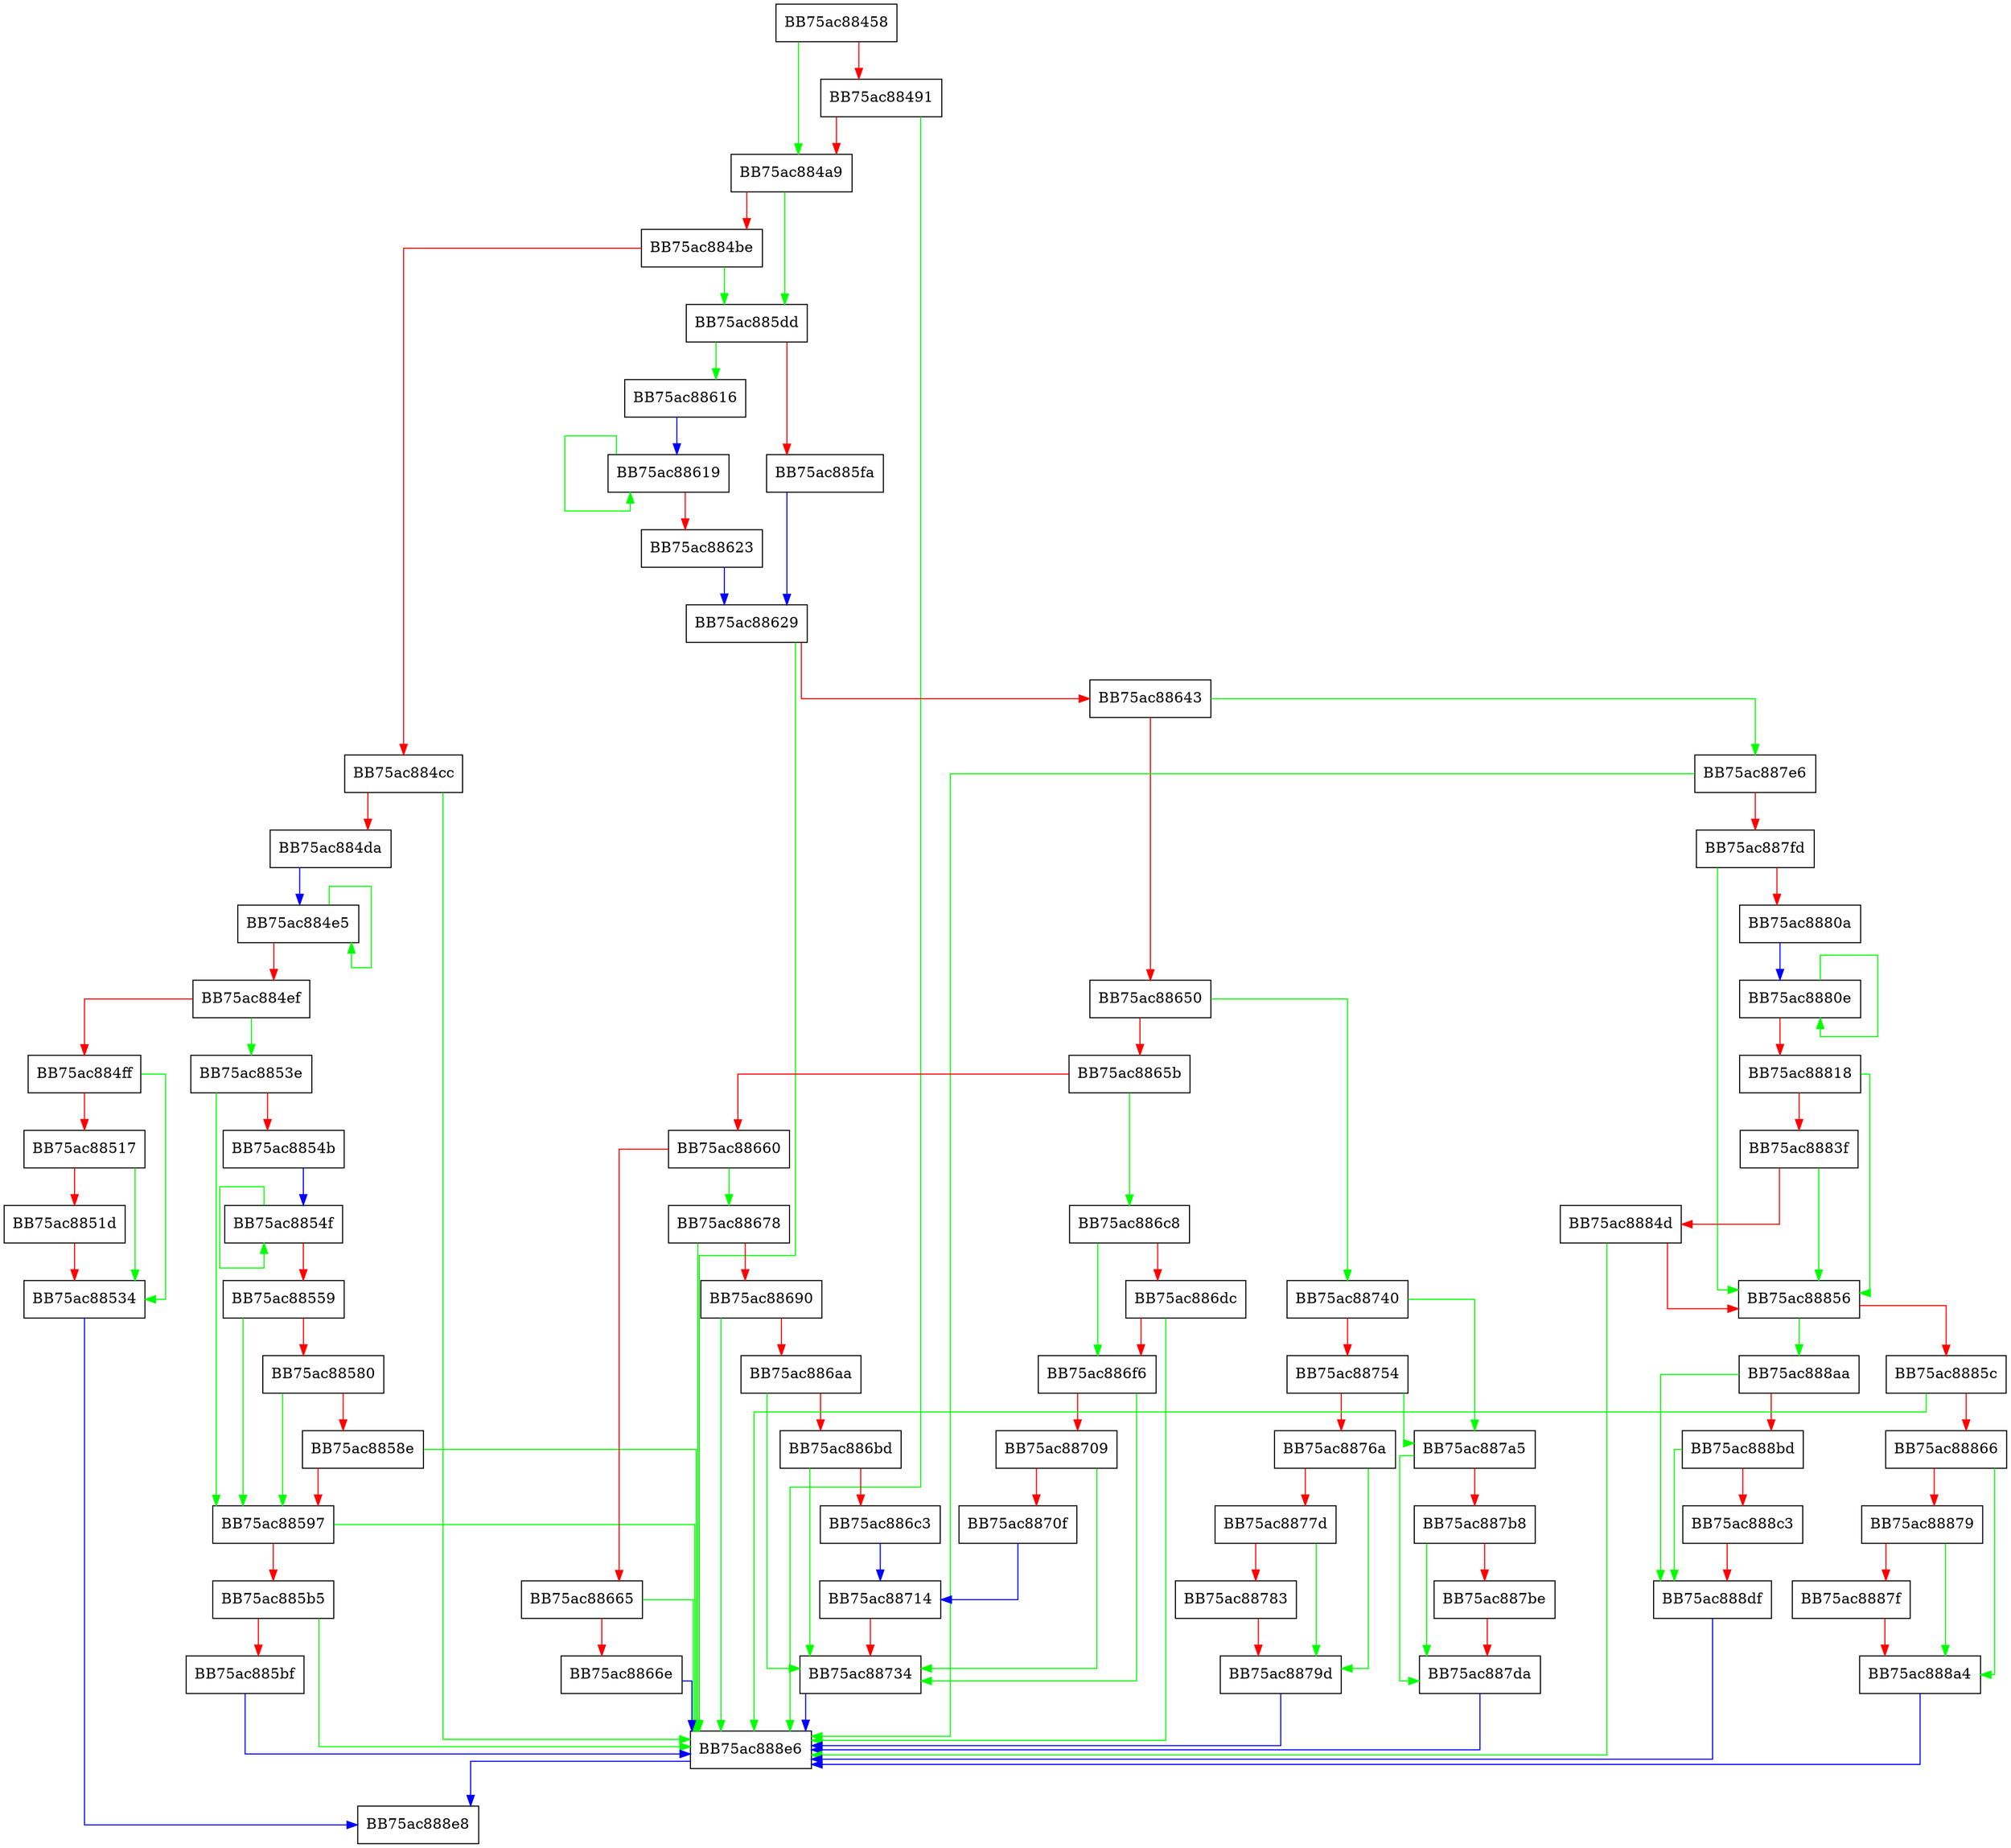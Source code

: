 digraph ReportResult {
  node [shape="box"];
  graph [splines=ortho];
  BB75ac88458 -> BB75ac884a9 [color="green"];
  BB75ac88458 -> BB75ac88491 [color="red"];
  BB75ac88491 -> BB75ac888e6 [color="green"];
  BB75ac88491 -> BB75ac884a9 [color="red"];
  BB75ac884a9 -> BB75ac885dd [color="green"];
  BB75ac884a9 -> BB75ac884be [color="red"];
  BB75ac884be -> BB75ac885dd [color="green"];
  BB75ac884be -> BB75ac884cc [color="red"];
  BB75ac884cc -> BB75ac888e6 [color="green"];
  BB75ac884cc -> BB75ac884da [color="red"];
  BB75ac884da -> BB75ac884e5 [color="blue"];
  BB75ac884e5 -> BB75ac884e5 [color="green"];
  BB75ac884e5 -> BB75ac884ef [color="red"];
  BB75ac884ef -> BB75ac8853e [color="green"];
  BB75ac884ef -> BB75ac884ff [color="red"];
  BB75ac884ff -> BB75ac88534 [color="green"];
  BB75ac884ff -> BB75ac88517 [color="red"];
  BB75ac88517 -> BB75ac88534 [color="green"];
  BB75ac88517 -> BB75ac8851d [color="red"];
  BB75ac8851d -> BB75ac88534 [color="red"];
  BB75ac88534 -> BB75ac888e8 [color="blue"];
  BB75ac8853e -> BB75ac88597 [color="green"];
  BB75ac8853e -> BB75ac8854b [color="red"];
  BB75ac8854b -> BB75ac8854f [color="blue"];
  BB75ac8854f -> BB75ac8854f [color="green"];
  BB75ac8854f -> BB75ac88559 [color="red"];
  BB75ac88559 -> BB75ac88597 [color="green"];
  BB75ac88559 -> BB75ac88580 [color="red"];
  BB75ac88580 -> BB75ac88597 [color="green"];
  BB75ac88580 -> BB75ac8858e [color="red"];
  BB75ac8858e -> BB75ac888e6 [color="green"];
  BB75ac8858e -> BB75ac88597 [color="red"];
  BB75ac88597 -> BB75ac888e6 [color="green"];
  BB75ac88597 -> BB75ac885b5 [color="red"];
  BB75ac885b5 -> BB75ac888e6 [color="green"];
  BB75ac885b5 -> BB75ac885bf [color="red"];
  BB75ac885bf -> BB75ac888e6 [color="blue"];
  BB75ac885dd -> BB75ac88616 [color="green"];
  BB75ac885dd -> BB75ac885fa [color="red"];
  BB75ac885fa -> BB75ac88629 [color="blue"];
  BB75ac88616 -> BB75ac88619 [color="blue"];
  BB75ac88619 -> BB75ac88619 [color="green"];
  BB75ac88619 -> BB75ac88623 [color="red"];
  BB75ac88623 -> BB75ac88629 [color="blue"];
  BB75ac88629 -> BB75ac888e6 [color="green"];
  BB75ac88629 -> BB75ac88643 [color="red"];
  BB75ac88643 -> BB75ac887e6 [color="green"];
  BB75ac88643 -> BB75ac88650 [color="red"];
  BB75ac88650 -> BB75ac88740 [color="green"];
  BB75ac88650 -> BB75ac8865b [color="red"];
  BB75ac8865b -> BB75ac886c8 [color="green"];
  BB75ac8865b -> BB75ac88660 [color="red"];
  BB75ac88660 -> BB75ac88678 [color="green"];
  BB75ac88660 -> BB75ac88665 [color="red"];
  BB75ac88665 -> BB75ac888e6 [color="green"];
  BB75ac88665 -> BB75ac8866e [color="red"];
  BB75ac8866e -> BB75ac888e6 [color="blue"];
  BB75ac88678 -> BB75ac888e6 [color="green"];
  BB75ac88678 -> BB75ac88690 [color="red"];
  BB75ac88690 -> BB75ac888e6 [color="green"];
  BB75ac88690 -> BB75ac886aa [color="red"];
  BB75ac886aa -> BB75ac88734 [color="green"];
  BB75ac886aa -> BB75ac886bd [color="red"];
  BB75ac886bd -> BB75ac88734 [color="green"];
  BB75ac886bd -> BB75ac886c3 [color="red"];
  BB75ac886c3 -> BB75ac88714 [color="blue"];
  BB75ac886c8 -> BB75ac886f6 [color="green"];
  BB75ac886c8 -> BB75ac886dc [color="red"];
  BB75ac886dc -> BB75ac888e6 [color="green"];
  BB75ac886dc -> BB75ac886f6 [color="red"];
  BB75ac886f6 -> BB75ac88734 [color="green"];
  BB75ac886f6 -> BB75ac88709 [color="red"];
  BB75ac88709 -> BB75ac88734 [color="green"];
  BB75ac88709 -> BB75ac8870f [color="red"];
  BB75ac8870f -> BB75ac88714 [color="blue"];
  BB75ac88714 -> BB75ac88734 [color="red"];
  BB75ac88734 -> BB75ac888e6 [color="blue"];
  BB75ac88740 -> BB75ac887a5 [color="green"];
  BB75ac88740 -> BB75ac88754 [color="red"];
  BB75ac88754 -> BB75ac887a5 [color="green"];
  BB75ac88754 -> BB75ac8876a [color="red"];
  BB75ac8876a -> BB75ac8879d [color="green"];
  BB75ac8876a -> BB75ac8877d [color="red"];
  BB75ac8877d -> BB75ac8879d [color="green"];
  BB75ac8877d -> BB75ac88783 [color="red"];
  BB75ac88783 -> BB75ac8879d [color="red"];
  BB75ac8879d -> BB75ac888e6 [color="blue"];
  BB75ac887a5 -> BB75ac887da [color="green"];
  BB75ac887a5 -> BB75ac887b8 [color="red"];
  BB75ac887b8 -> BB75ac887da [color="green"];
  BB75ac887b8 -> BB75ac887be [color="red"];
  BB75ac887be -> BB75ac887da [color="red"];
  BB75ac887da -> BB75ac888e6 [color="blue"];
  BB75ac887e6 -> BB75ac888e6 [color="green"];
  BB75ac887e6 -> BB75ac887fd [color="red"];
  BB75ac887fd -> BB75ac88856 [color="green"];
  BB75ac887fd -> BB75ac8880a [color="red"];
  BB75ac8880a -> BB75ac8880e [color="blue"];
  BB75ac8880e -> BB75ac8880e [color="green"];
  BB75ac8880e -> BB75ac88818 [color="red"];
  BB75ac88818 -> BB75ac88856 [color="green"];
  BB75ac88818 -> BB75ac8883f [color="red"];
  BB75ac8883f -> BB75ac88856 [color="green"];
  BB75ac8883f -> BB75ac8884d [color="red"];
  BB75ac8884d -> BB75ac888e6 [color="green"];
  BB75ac8884d -> BB75ac88856 [color="red"];
  BB75ac88856 -> BB75ac888aa [color="green"];
  BB75ac88856 -> BB75ac8885c [color="red"];
  BB75ac8885c -> BB75ac888e6 [color="green"];
  BB75ac8885c -> BB75ac88866 [color="red"];
  BB75ac88866 -> BB75ac888a4 [color="green"];
  BB75ac88866 -> BB75ac88879 [color="red"];
  BB75ac88879 -> BB75ac888a4 [color="green"];
  BB75ac88879 -> BB75ac8887f [color="red"];
  BB75ac8887f -> BB75ac888a4 [color="red"];
  BB75ac888a4 -> BB75ac888e6 [color="blue"];
  BB75ac888aa -> BB75ac888df [color="green"];
  BB75ac888aa -> BB75ac888bd [color="red"];
  BB75ac888bd -> BB75ac888df [color="green"];
  BB75ac888bd -> BB75ac888c3 [color="red"];
  BB75ac888c3 -> BB75ac888df [color="red"];
  BB75ac888df -> BB75ac888e6 [color="blue"];
  BB75ac888e6 -> BB75ac888e8 [color="blue"];
}